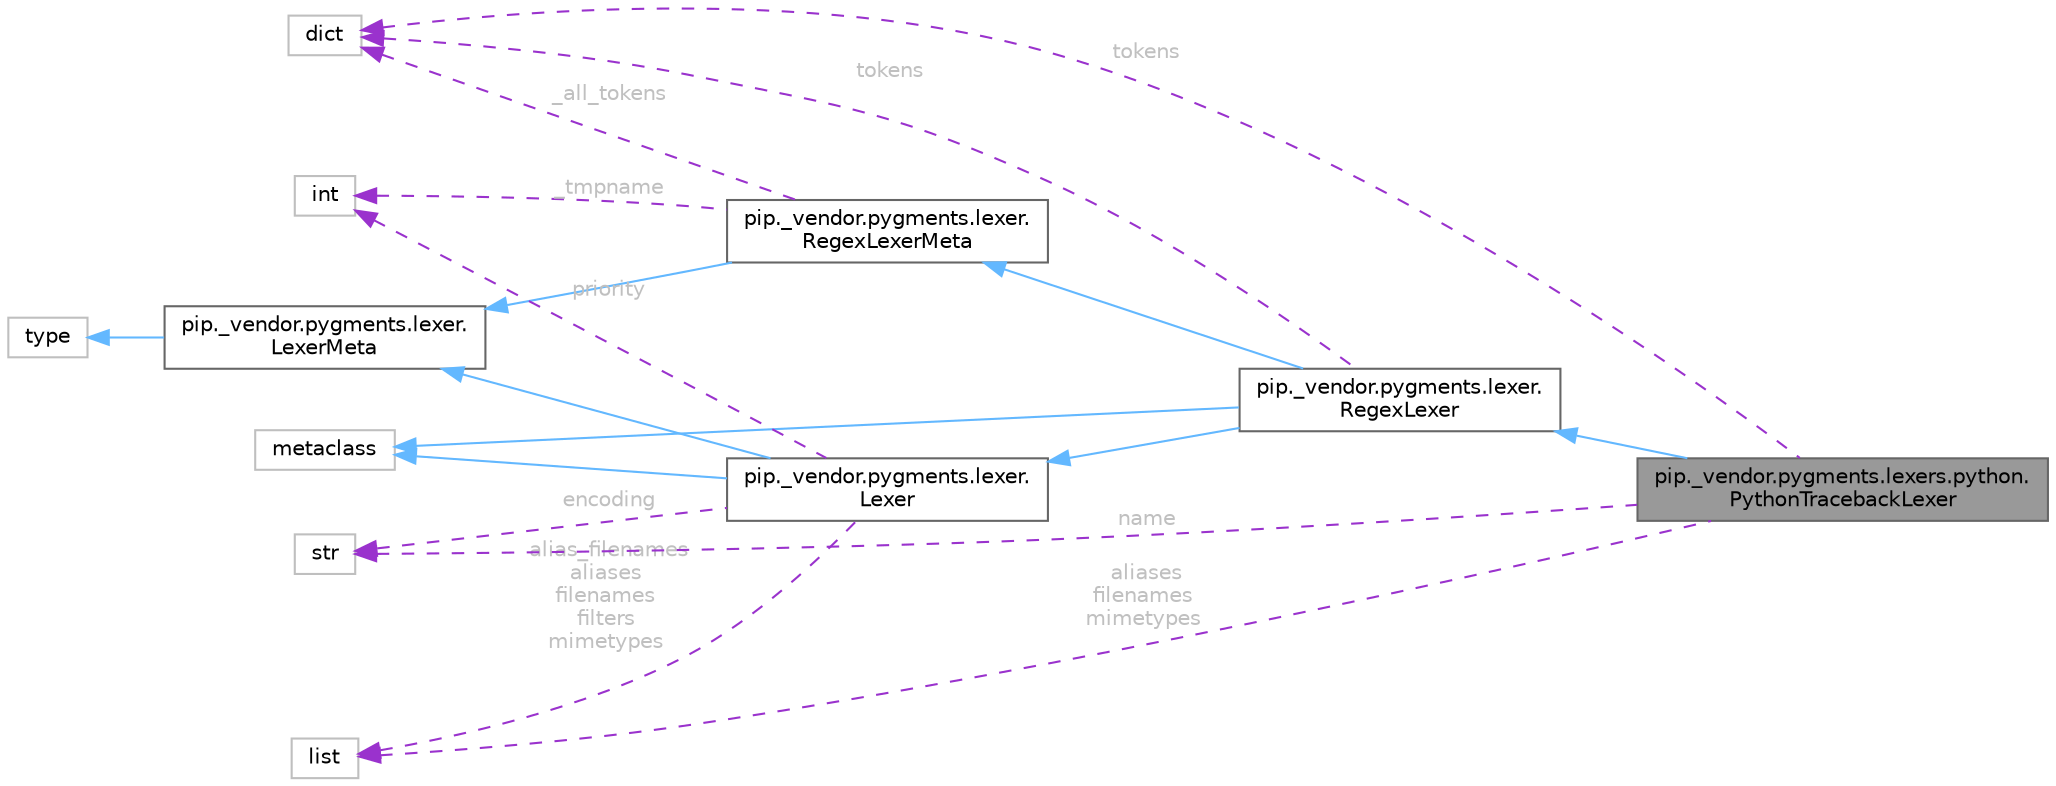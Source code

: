 digraph "pip._vendor.pygments.lexers.python.PythonTracebackLexer"
{
 // LATEX_PDF_SIZE
  bgcolor="transparent";
  edge [fontname=Helvetica,fontsize=10,labelfontname=Helvetica,labelfontsize=10];
  node [fontname=Helvetica,fontsize=10,shape=box,height=0.2,width=0.4];
  rankdir="LR";
  Node1 [id="Node000001",label="pip._vendor.pygments.lexers.python.\lPythonTracebackLexer",height=0.2,width=0.4,color="gray40", fillcolor="grey60", style="filled", fontcolor="black",tooltip=" "];
  Node2 -> Node1 [id="edge18_Node000001_Node000002",dir="back",color="steelblue1",style="solid",tooltip=" "];
  Node2 [id="Node000002",label="pip._vendor.pygments.lexer.\lRegexLexer",height=0.2,width=0.4,color="gray40", fillcolor="white", style="filled",URL="$d0/d76/classpip_1_1__vendor_1_1pygments_1_1lexer_1_1RegexLexer.html",tooltip=" "];
  Node3 -> Node2 [id="edge19_Node000002_Node000003",dir="back",color="steelblue1",style="solid",tooltip=" "];
  Node3 [id="Node000003",label="pip._vendor.pygments.lexer.\lLexer",height=0.2,width=0.4,color="gray40", fillcolor="white", style="filled",URL="$d4/db8/classpip_1_1__vendor_1_1pygments_1_1lexer_1_1Lexer.html",tooltip=" "];
  Node4 -> Node3 [id="edge20_Node000003_Node000004",dir="back",color="steelblue1",style="solid",tooltip=" "];
  Node4 [id="Node000004",label="metaclass",height=0.2,width=0.4,color="grey75", fillcolor="white", style="filled",URL="$d1/d9a/classmetaclass.html",tooltip=" "];
  Node5 -> Node3 [id="edge21_Node000003_Node000005",dir="back",color="steelblue1",style="solid",tooltip=" "];
  Node5 [id="Node000005",label="pip._vendor.pygments.lexer.\lLexerMeta",height=0.2,width=0.4,color="gray40", fillcolor="white", style="filled",URL="$d7/d97/classpip_1_1__vendor_1_1pygments_1_1lexer_1_1LexerMeta.html",tooltip=" "];
  Node6 -> Node5 [id="edge22_Node000005_Node000006",dir="back",color="steelblue1",style="solid",tooltip=" "];
  Node6 [id="Node000006",label="type",height=0.2,width=0.4,color="grey75", fillcolor="white", style="filled",tooltip=" "];
  Node7 -> Node3 [id="edge23_Node000003_Node000007",dir="back",color="darkorchid3",style="dashed",tooltip=" ",label=" alias_filenames\naliases\nfilenames\nfilters\nmimetypes",fontcolor="grey" ];
  Node7 [id="Node000007",label="list",height=0.2,width=0.4,color="grey75", fillcolor="white", style="filled",tooltip=" "];
  Node8 -> Node3 [id="edge24_Node000003_Node000008",dir="back",color="darkorchid3",style="dashed",tooltip=" ",label=" priority",fontcolor="grey" ];
  Node8 [id="Node000008",label="int",height=0.2,width=0.4,color="grey75", fillcolor="white", style="filled",tooltip=" "];
  Node9 -> Node3 [id="edge25_Node000003_Node000009",dir="back",color="darkorchid3",style="dashed",tooltip=" ",label=" encoding",fontcolor="grey" ];
  Node9 [id="Node000009",label="str",height=0.2,width=0.4,color="grey75", fillcolor="white", style="filled",tooltip=" "];
  Node4 -> Node2 [id="edge26_Node000002_Node000004",dir="back",color="steelblue1",style="solid",tooltip=" "];
  Node10 -> Node2 [id="edge27_Node000002_Node000010",dir="back",color="steelblue1",style="solid",tooltip=" "];
  Node10 [id="Node000010",label="pip._vendor.pygments.lexer.\lRegexLexerMeta",height=0.2,width=0.4,color="gray40", fillcolor="white", style="filled",URL="$da/da0/classpip_1_1__vendor_1_1pygments_1_1lexer_1_1RegexLexerMeta.html",tooltip=" "];
  Node5 -> Node10 [id="edge28_Node000010_Node000005",dir="back",color="steelblue1",style="solid",tooltip=" "];
  Node11 -> Node10 [id="edge29_Node000010_Node000011",dir="back",color="darkorchid3",style="dashed",tooltip=" ",label=" _all_tokens",fontcolor="grey" ];
  Node11 [id="Node000011",label="dict",height=0.2,width=0.4,color="grey75", fillcolor="white", style="filled",tooltip=" "];
  Node8 -> Node10 [id="edge30_Node000010_Node000008",dir="back",color="darkorchid3",style="dashed",tooltip=" ",label=" _tmpname",fontcolor="grey" ];
  Node11 -> Node2 [id="edge31_Node000002_Node000011",dir="back",color="darkorchid3",style="dashed",tooltip=" ",label=" tokens",fontcolor="grey" ];
  Node9 -> Node1 [id="edge32_Node000001_Node000009",dir="back",color="darkorchid3",style="dashed",tooltip=" ",label=" name",fontcolor="grey" ];
  Node7 -> Node1 [id="edge33_Node000001_Node000007",dir="back",color="darkorchid3",style="dashed",tooltip=" ",label=" aliases\nfilenames\nmimetypes",fontcolor="grey" ];
  Node11 -> Node1 [id="edge34_Node000001_Node000011",dir="back",color="darkorchid3",style="dashed",tooltip=" ",label=" tokens",fontcolor="grey" ];
}
